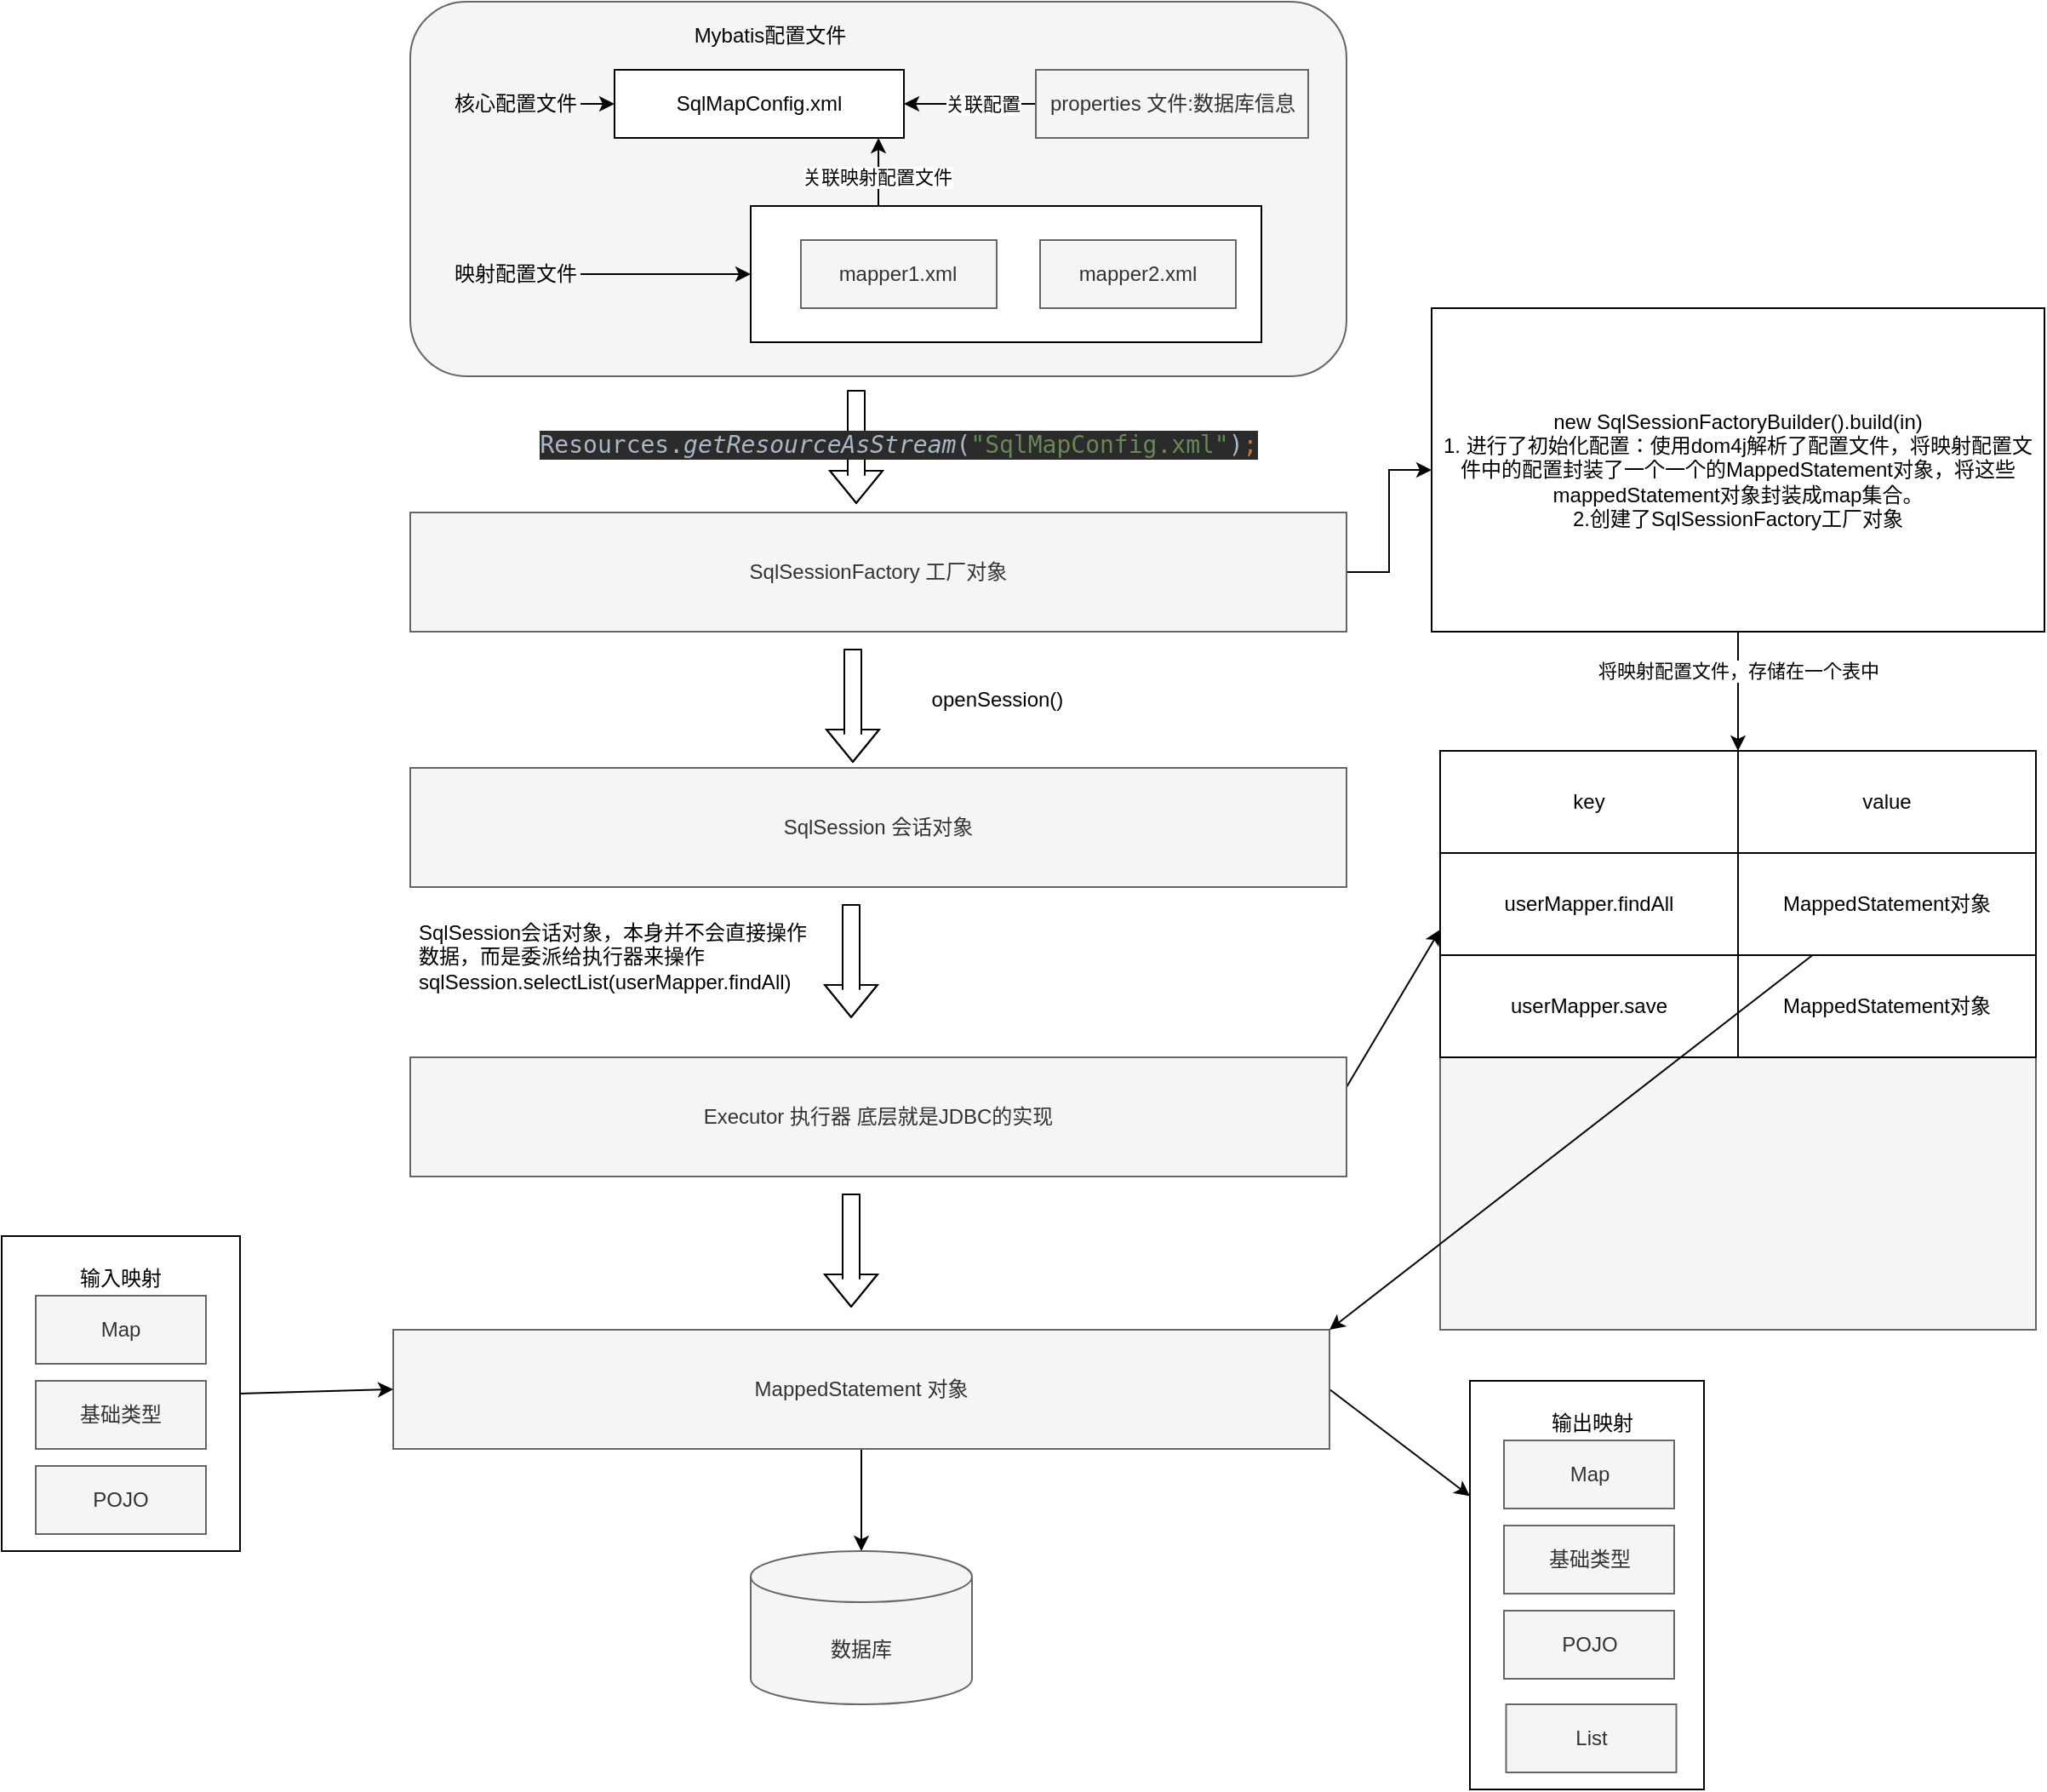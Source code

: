 <mxfile version="14.1.3" type="github">
  <diagram id="k_wTACcViYUILCFQEpmP" name="第 1 页">
    <mxGraphModel dx="946" dy="614" grid="1" gridSize="10" guides="1" tooltips="1" connect="1" arrows="1" fold="1" page="1" pageScale="1" pageWidth="827" pageHeight="1169" math="0" shadow="0">
      <root>
        <mxCell id="0" />
        <mxCell id="1" parent="0" />
        <mxCell id="L_48_6vLquwi3i-rMnB2-2" value="" style="rounded=1;whiteSpace=wrap;html=1;fillColor=#f5f5f5;strokeColor=#666666;fontColor=#333333;" vertex="1" parent="1">
          <mxGeometry x="390" y="680" width="550" height="220" as="geometry" />
        </mxCell>
        <mxCell id="L_48_6vLquwi3i-rMnB2-3" value="Mybatis配置文件" style="text;html=1;strokeColor=none;fillColor=none;align=center;verticalAlign=middle;whiteSpace=wrap;rounded=0;" vertex="1" parent="1">
          <mxGeometry x="554" y="690" width="95" height="20" as="geometry" />
        </mxCell>
        <mxCell id="L_48_6vLquwi3i-rMnB2-4" value="SqlMapConfig.xml" style="rounded=0;whiteSpace=wrap;html=1;" vertex="1" parent="1">
          <mxGeometry x="510" y="720" width="170" height="40" as="geometry" />
        </mxCell>
        <mxCell id="L_48_6vLquwi3i-rMnB2-7" style="edgeStyle=orthogonalEdgeStyle;rounded=0;orthogonalLoop=1;jettySize=auto;html=1;exitX=1;exitY=0.5;exitDx=0;exitDy=0;entryX=0;entryY=0.5;entryDx=0;entryDy=0;" edge="1" parent="1" source="L_48_6vLquwi3i-rMnB2-5" target="L_48_6vLquwi3i-rMnB2-4">
          <mxGeometry relative="1" as="geometry" />
        </mxCell>
        <mxCell id="L_48_6vLquwi3i-rMnB2-5" value="核心配置文件" style="text;html=1;strokeColor=none;fillColor=none;align=center;verticalAlign=middle;whiteSpace=wrap;rounded=0;" vertex="1" parent="1">
          <mxGeometry x="414" y="730" width="76" height="20" as="geometry" />
        </mxCell>
        <mxCell id="L_48_6vLquwi3i-rMnB2-13" style="edgeStyle=orthogonalEdgeStyle;rounded=0;orthogonalLoop=1;jettySize=auto;html=1;exitX=0.25;exitY=0;exitDx=0;exitDy=0;entryX=0.912;entryY=1;entryDx=0;entryDy=0;entryPerimeter=0;" edge="1" parent="1" source="L_48_6vLquwi3i-rMnB2-8" target="L_48_6vLquwi3i-rMnB2-4">
          <mxGeometry relative="1" as="geometry" />
        </mxCell>
        <mxCell id="L_48_6vLquwi3i-rMnB2-14" value="关联映射配置文件" style="edgeLabel;html=1;align=center;verticalAlign=middle;resizable=0;points=[];" vertex="1" connectable="0" parent="L_48_6vLquwi3i-rMnB2-13">
          <mxGeometry x="-0.15" y="1" relative="1" as="geometry">
            <mxPoint as="offset" />
          </mxGeometry>
        </mxCell>
        <mxCell id="L_48_6vLquwi3i-rMnB2-8" value="" style="rounded=0;whiteSpace=wrap;html=1;" vertex="1" parent="1">
          <mxGeometry x="590" y="800" width="300" height="80" as="geometry" />
        </mxCell>
        <mxCell id="L_48_6vLquwi3i-rMnB2-9" value="mapper1.xml" style="rounded=0;whiteSpace=wrap;html=1;fillColor=#f5f5f5;strokeColor=#666666;fontColor=#333333;" vertex="1" parent="1">
          <mxGeometry x="619.48" y="820" width="115" height="40" as="geometry" />
        </mxCell>
        <mxCell id="L_48_6vLquwi3i-rMnB2-10" value="mapper2.xml" style="rounded=0;whiteSpace=wrap;html=1;fillColor=#f5f5f5;strokeColor=#666666;fontColor=#333333;" vertex="1" parent="1">
          <mxGeometry x="760" y="820" width="115" height="40" as="geometry" />
        </mxCell>
        <mxCell id="L_48_6vLquwi3i-rMnB2-12" style="edgeStyle=orthogonalEdgeStyle;rounded=0;orthogonalLoop=1;jettySize=auto;html=1;exitX=1;exitY=0.5;exitDx=0;exitDy=0;entryX=0;entryY=0.5;entryDx=0;entryDy=0;" edge="1" parent="1" source="L_48_6vLquwi3i-rMnB2-11" target="L_48_6vLquwi3i-rMnB2-8">
          <mxGeometry relative="1" as="geometry">
            <mxPoint x="510" y="810" as="targetPoint" />
          </mxGeometry>
        </mxCell>
        <mxCell id="L_48_6vLquwi3i-rMnB2-11" value="映射配置文件" style="text;html=1;strokeColor=none;fillColor=none;align=center;verticalAlign=middle;whiteSpace=wrap;rounded=0;" vertex="1" parent="1">
          <mxGeometry x="414" y="830" width="76" height="20" as="geometry" />
        </mxCell>
        <mxCell id="L_48_6vLquwi3i-rMnB2-16" style="edgeStyle=orthogonalEdgeStyle;rounded=0;orthogonalLoop=1;jettySize=auto;html=1;exitX=0;exitY=0.5;exitDx=0;exitDy=0;entryX=1;entryY=0.5;entryDx=0;entryDy=0;" edge="1" parent="1" source="L_48_6vLquwi3i-rMnB2-15" target="L_48_6vLquwi3i-rMnB2-4">
          <mxGeometry relative="1" as="geometry" />
        </mxCell>
        <mxCell id="L_48_6vLquwi3i-rMnB2-17" value="关联配置" style="edgeLabel;html=1;align=center;verticalAlign=middle;resizable=0;points=[];" vertex="1" connectable="0" parent="L_48_6vLquwi3i-rMnB2-16">
          <mxGeometry x="-0.148" relative="1" as="geometry">
            <mxPoint x="1" as="offset" />
          </mxGeometry>
        </mxCell>
        <mxCell id="L_48_6vLquwi3i-rMnB2-15" value="properties 文件:数据库信息" style="rounded=0;whiteSpace=wrap;html=1;fillColor=#f5f5f5;strokeColor=#666666;fontColor=#333333;" vertex="1" parent="1">
          <mxGeometry x="757.5" y="720" width="160" height="40" as="geometry" />
        </mxCell>
        <mxCell id="L_48_6vLquwi3i-rMnB2-22" style="edgeStyle=orthogonalEdgeStyle;rounded=0;orthogonalLoop=1;jettySize=auto;html=1;exitX=1;exitY=0.5;exitDx=0;exitDy=0;" edge="1" parent="1" source="L_48_6vLquwi3i-rMnB2-18" target="L_48_6vLquwi3i-rMnB2-21">
          <mxGeometry relative="1" as="geometry" />
        </mxCell>
        <mxCell id="L_48_6vLquwi3i-rMnB2-18" value="SqlSessionFactory 工厂对象" style="rounded=0;whiteSpace=wrap;html=1;fillColor=#f5f5f5;strokeColor=#666666;fontColor=#333333;" vertex="1" parent="1">
          <mxGeometry x="390" y="980" width="550" height="70" as="geometry" />
        </mxCell>
        <mxCell id="L_48_6vLquwi3i-rMnB2-19" value="" style="shape=flexArrow;endArrow=classic;html=1;entryX=0.42;entryY=-0.043;entryDx=0;entryDy=0;entryPerimeter=0;" edge="1" parent="1">
          <mxGeometry width="50" height="50" relative="1" as="geometry">
            <mxPoint x="652" y="908" as="sourcePoint" />
            <mxPoint x="652" y="974.99" as="targetPoint" />
            <Array as="points">
              <mxPoint x="652" y="948" />
              <mxPoint x="652" y="958" />
            </Array>
          </mxGeometry>
        </mxCell>
        <mxCell id="L_48_6vLquwi3i-rMnB2-20" value="&lt;pre style=&quot;background-color: #2b2b2b ; color: #a9b7c6 ; font-family: &amp;#34;jetbrains mono&amp;#34; , monospace ; font-size: 10.5pt&quot;&gt;Resources.&lt;span style=&quot;font-style: italic&quot;&gt;getResourceAsStream&lt;/span&gt;(&lt;span style=&quot;color: #6a8759&quot;&gt;&quot;SqlMapConfig.xml&quot;&lt;/span&gt;)&lt;span style=&quot;color: #cc7832&quot;&gt;;&lt;/span&gt;&lt;/pre&gt;" style="text;html=1;strokeColor=none;fillColor=none;align=center;verticalAlign=middle;whiteSpace=wrap;rounded=0;" vertex="1" parent="1">
          <mxGeometry x="456.98" y="930" width="440" height="20" as="geometry" />
        </mxCell>
        <mxCell id="L_48_6vLquwi3i-rMnB2-30" style="edgeStyle=orthogonalEdgeStyle;rounded=0;orthogonalLoop=1;jettySize=auto;html=1;exitX=0.5;exitY=1;exitDx=0;exitDy=0;entryX=0.5;entryY=0;entryDx=0;entryDy=0;" edge="1" parent="1" source="L_48_6vLquwi3i-rMnB2-21" target="L_48_6vLquwi3i-rMnB2-29">
          <mxGeometry relative="1" as="geometry" />
        </mxCell>
        <mxCell id="L_48_6vLquwi3i-rMnB2-31" value="将映射配置文件，存储在一个表中" style="edgeLabel;html=1;align=center;verticalAlign=middle;resizable=0;points=[];" vertex="1" connectable="0" parent="L_48_6vLquwi3i-rMnB2-30">
          <mxGeometry x="-0.343" relative="1" as="geometry">
            <mxPoint as="offset" />
          </mxGeometry>
        </mxCell>
        <mxCell id="L_48_6vLquwi3i-rMnB2-21" value="new SqlSessionFactoryBuilder().build(in)&lt;br&gt;1. 进行了初始化配置：使用dom4j解析了配置文件，将映射配置文件中的配置封装了一个一个的MappedStatement对象，将这些mappedStatement对象封装成map集合。&lt;br&gt;2.创建了SqlSessionFactory工厂对象" style="rounded=0;whiteSpace=wrap;html=1;" vertex="1" parent="1">
          <mxGeometry x="990" y="860" width="360" height="190" as="geometry" />
        </mxCell>
        <mxCell id="L_48_6vLquwi3i-rMnB2-24" value="SqlSession 会话对象" style="rounded=0;whiteSpace=wrap;html=1;fillColor=#f5f5f5;strokeColor=#666666;fontColor=#333333;" vertex="1" parent="1">
          <mxGeometry x="390" y="1130" width="550" height="70" as="geometry" />
        </mxCell>
        <mxCell id="L_48_6vLquwi3i-rMnB2-26" value="" style="shape=flexArrow;endArrow=classic;html=1;entryX=0.42;entryY=-0.043;entryDx=0;entryDy=0;entryPerimeter=0;" edge="1" parent="1">
          <mxGeometry width="50" height="50" relative="1" as="geometry">
            <mxPoint x="650" y="1060" as="sourcePoint" />
            <mxPoint x="650" y="1126.99" as="targetPoint" />
            <Array as="points">
              <mxPoint x="650" y="1100" />
              <mxPoint x="650" y="1110" />
            </Array>
          </mxGeometry>
        </mxCell>
        <mxCell id="L_48_6vLquwi3i-rMnB2-27" value="openSession()" style="text;html=1;strokeColor=none;fillColor=none;align=center;verticalAlign=middle;whiteSpace=wrap;rounded=0;" vertex="1" parent="1">
          <mxGeometry x="680" y="1080" width="110" height="20" as="geometry" />
        </mxCell>
        <mxCell id="L_48_6vLquwi3i-rMnB2-29" value="" style="rounded=0;whiteSpace=wrap;html=1;fillColor=#f5f5f5;strokeColor=#666666;fontColor=#333333;" vertex="1" parent="1">
          <mxGeometry x="995" y="1120" width="350" height="340" as="geometry" />
        </mxCell>
        <mxCell id="L_48_6vLquwi3i-rMnB2-32" value="key" style="rounded=0;whiteSpace=wrap;html=1;" vertex="1" parent="1">
          <mxGeometry x="995" y="1120" width="175" height="60" as="geometry" />
        </mxCell>
        <mxCell id="L_48_6vLquwi3i-rMnB2-33" value="value" style="rounded=0;whiteSpace=wrap;html=1;" vertex="1" parent="1">
          <mxGeometry x="1170" y="1120" width="175" height="60" as="geometry" />
        </mxCell>
        <mxCell id="L_48_6vLquwi3i-rMnB2-34" value="userMapper.findAll" style="rounded=0;whiteSpace=wrap;html=1;" vertex="1" parent="1">
          <mxGeometry x="995" y="1180" width="175" height="60" as="geometry" />
        </mxCell>
        <mxCell id="L_48_6vLquwi3i-rMnB2-35" value="MappedStatement对象" style="rounded=0;whiteSpace=wrap;html=1;" vertex="1" parent="1">
          <mxGeometry x="1170" y="1180" width="175" height="60" as="geometry" />
        </mxCell>
        <mxCell id="L_48_6vLquwi3i-rMnB2-36" value="userMapper.save" style="rounded=0;whiteSpace=wrap;html=1;" vertex="1" parent="1">
          <mxGeometry x="995" y="1240" width="175" height="60" as="geometry" />
        </mxCell>
        <mxCell id="L_48_6vLquwi3i-rMnB2-37" value="MappedStatement对象" style="rounded=0;whiteSpace=wrap;html=1;" vertex="1" parent="1">
          <mxGeometry x="1170" y="1240" width="175" height="60" as="geometry" />
        </mxCell>
        <mxCell id="L_48_6vLquwi3i-rMnB2-38" value="&lt;h1&gt;&lt;br&gt;&lt;/h1&gt;&lt;div&gt;SqlSession会话对象，本身并不会直接操作数据，而是委派给执行器来操作 sqlSession.selectList(userMapper.findAll)&lt;/div&gt;" style="text;html=1;strokeColor=none;fillColor=none;spacing=5;spacingTop=-20;whiteSpace=wrap;overflow=hidden;rounded=0;" vertex="1" parent="1">
          <mxGeometry x="390" y="1169" width="240" height="125" as="geometry" />
        </mxCell>
        <mxCell id="L_48_6vLquwi3i-rMnB2-39" value="" style="shape=flexArrow;endArrow=classic;html=1;entryX=0.42;entryY=-0.043;entryDx=0;entryDy=0;entryPerimeter=0;" edge="1" parent="1">
          <mxGeometry width="50" height="50" relative="1" as="geometry">
            <mxPoint x="649" y="1210" as="sourcePoint" />
            <mxPoint x="649" y="1276.99" as="targetPoint" />
            <Array as="points">
              <mxPoint x="649" y="1250" />
              <mxPoint x="649" y="1260" />
            </Array>
          </mxGeometry>
        </mxCell>
        <mxCell id="L_48_6vLquwi3i-rMnB2-41" style="rounded=0;orthogonalLoop=1;jettySize=auto;html=1;exitX=1;exitY=0.25;exitDx=0;exitDy=0;entryX=0;entryY=0.75;entryDx=0;entryDy=0;" edge="1" parent="1" source="L_48_6vLquwi3i-rMnB2-40" target="L_48_6vLquwi3i-rMnB2-34">
          <mxGeometry relative="1" as="geometry" />
        </mxCell>
        <mxCell id="L_48_6vLquwi3i-rMnB2-40" value="Executor 执行器 底层就是JDBC的实现" style="rounded=0;whiteSpace=wrap;html=1;fillColor=#f5f5f5;strokeColor=#666666;fontColor=#333333;" vertex="1" parent="1">
          <mxGeometry x="390" y="1300" width="550" height="70" as="geometry" />
        </mxCell>
        <mxCell id="L_48_6vLquwi3i-rMnB2-46" style="edgeStyle=none;rounded=0;orthogonalLoop=1;jettySize=auto;html=1;exitX=0.5;exitY=1;exitDx=0;exitDy=0;entryX=0.5;entryY=0;entryDx=0;entryDy=0;entryPerimeter=0;" edge="1" parent="1" source="L_48_6vLquwi3i-rMnB2-42" target="L_48_6vLquwi3i-rMnB2-45">
          <mxGeometry relative="1" as="geometry" />
        </mxCell>
        <mxCell id="L_48_6vLquwi3i-rMnB2-59" style="edgeStyle=none;rounded=0;orthogonalLoop=1;jettySize=auto;html=1;exitX=1;exitY=0.5;exitDx=0;exitDy=0;" edge="1" parent="1" source="L_48_6vLquwi3i-rMnB2-42" target="L_48_6vLquwi3i-rMnB2-53">
          <mxGeometry relative="1" as="geometry" />
        </mxCell>
        <mxCell id="L_48_6vLquwi3i-rMnB2-42" value="MappedStatement 对象" style="rounded=0;whiteSpace=wrap;html=1;fillColor=#f5f5f5;strokeColor=#666666;fontColor=#333333;" vertex="1" parent="1">
          <mxGeometry x="380" y="1460" width="550" height="70" as="geometry" />
        </mxCell>
        <mxCell id="L_48_6vLquwi3i-rMnB2-43" value="" style="shape=flexArrow;endArrow=classic;html=1;entryX=0.42;entryY=-0.043;entryDx=0;entryDy=0;entryPerimeter=0;" edge="1" parent="1">
          <mxGeometry width="50" height="50" relative="1" as="geometry">
            <mxPoint x="649" y="1380" as="sourcePoint" />
            <mxPoint x="649" y="1446.99" as="targetPoint" />
            <Array as="points">
              <mxPoint x="649" y="1420" />
              <mxPoint x="649" y="1430" />
            </Array>
          </mxGeometry>
        </mxCell>
        <mxCell id="L_48_6vLquwi3i-rMnB2-44" style="edgeStyle=none;rounded=0;orthogonalLoop=1;jettySize=auto;html=1;exitX=0.25;exitY=1;exitDx=0;exitDy=0;entryX=1;entryY=0;entryDx=0;entryDy=0;" edge="1" parent="1" source="L_48_6vLquwi3i-rMnB2-35" target="L_48_6vLquwi3i-rMnB2-42">
          <mxGeometry relative="1" as="geometry" />
        </mxCell>
        <mxCell id="L_48_6vLquwi3i-rMnB2-45" value="数据库" style="shape=cylinder3;whiteSpace=wrap;html=1;boundedLbl=1;backgroundOutline=1;size=15;fillColor=#f5f5f5;strokeColor=#666666;fontColor=#333333;" vertex="1" parent="1">
          <mxGeometry x="590" y="1590" width="130" height="90" as="geometry" />
        </mxCell>
        <mxCell id="L_48_6vLquwi3i-rMnB2-52" style="edgeStyle=none;rounded=0;orthogonalLoop=1;jettySize=auto;html=1;exitX=1;exitY=0.5;exitDx=0;exitDy=0;entryX=0;entryY=0.5;entryDx=0;entryDy=0;" edge="1" parent="1" source="L_48_6vLquwi3i-rMnB2-47" target="L_48_6vLquwi3i-rMnB2-42">
          <mxGeometry relative="1" as="geometry" />
        </mxCell>
        <mxCell id="L_48_6vLquwi3i-rMnB2-47" value="" style="rounded=0;whiteSpace=wrap;html=1;" vertex="1" parent="1">
          <mxGeometry x="150" y="1405" width="140" height="185" as="geometry" />
        </mxCell>
        <mxCell id="L_48_6vLquwi3i-rMnB2-48" value="输入映射" style="text;html=1;strokeColor=none;fillColor=none;align=center;verticalAlign=middle;whiteSpace=wrap;rounded=0;" vertex="1" parent="1">
          <mxGeometry x="195" y="1420" width="50" height="20" as="geometry" />
        </mxCell>
        <mxCell id="L_48_6vLquwi3i-rMnB2-49" value="Map" style="rounded=0;whiteSpace=wrap;html=1;fillColor=#f5f5f5;strokeColor=#666666;fontColor=#333333;" vertex="1" parent="1">
          <mxGeometry x="170" y="1440" width="100" height="40" as="geometry" />
        </mxCell>
        <mxCell id="L_48_6vLquwi3i-rMnB2-50" value="基础类型" style="rounded=0;whiteSpace=wrap;html=1;fillColor=#f5f5f5;strokeColor=#666666;fontColor=#333333;" vertex="1" parent="1">
          <mxGeometry x="170" y="1490" width="100" height="40" as="geometry" />
        </mxCell>
        <mxCell id="L_48_6vLquwi3i-rMnB2-51" value="POJO" style="rounded=0;whiteSpace=wrap;html=1;fillColor=#f5f5f5;strokeColor=#666666;fontColor=#333333;" vertex="1" parent="1">
          <mxGeometry x="170" y="1540" width="100" height="40" as="geometry" />
        </mxCell>
        <mxCell id="L_48_6vLquwi3i-rMnB2-53" value="" style="rounded=0;whiteSpace=wrap;html=1;" vertex="1" parent="1">
          <mxGeometry x="1012.5" y="1490" width="137.5" height="240" as="geometry" />
        </mxCell>
        <mxCell id="L_48_6vLquwi3i-rMnB2-54" value="输出映射" style="text;html=1;strokeColor=none;fillColor=none;align=center;verticalAlign=middle;whiteSpace=wrap;rounded=0;" vertex="1" parent="1">
          <mxGeometry x="1057.5" y="1505" width="52.5" height="20" as="geometry" />
        </mxCell>
        <mxCell id="L_48_6vLquwi3i-rMnB2-55" value="Map" style="rounded=0;whiteSpace=wrap;html=1;fillColor=#f5f5f5;strokeColor=#666666;fontColor=#333333;" vertex="1" parent="1">
          <mxGeometry x="1032.5" y="1525" width="100" height="40" as="geometry" />
        </mxCell>
        <mxCell id="L_48_6vLquwi3i-rMnB2-56" value="基础类型" style="rounded=0;whiteSpace=wrap;html=1;fillColor=#f5f5f5;strokeColor=#666666;fontColor=#333333;" vertex="1" parent="1">
          <mxGeometry x="1032.5" y="1575" width="100" height="40" as="geometry" />
        </mxCell>
        <mxCell id="L_48_6vLquwi3i-rMnB2-57" value="POJO" style="rounded=0;whiteSpace=wrap;html=1;fillColor=#f5f5f5;strokeColor=#666666;fontColor=#333333;" vertex="1" parent="1">
          <mxGeometry x="1032.5" y="1625" width="100" height="40" as="geometry" />
        </mxCell>
        <mxCell id="L_48_6vLquwi3i-rMnB2-58" value="List" style="rounded=0;whiteSpace=wrap;html=1;fillColor=#f5f5f5;strokeColor=#666666;fontColor=#333333;" vertex="1" parent="1">
          <mxGeometry x="1033.75" y="1680" width="100" height="40" as="geometry" />
        </mxCell>
      </root>
    </mxGraphModel>
  </diagram>
</mxfile>
